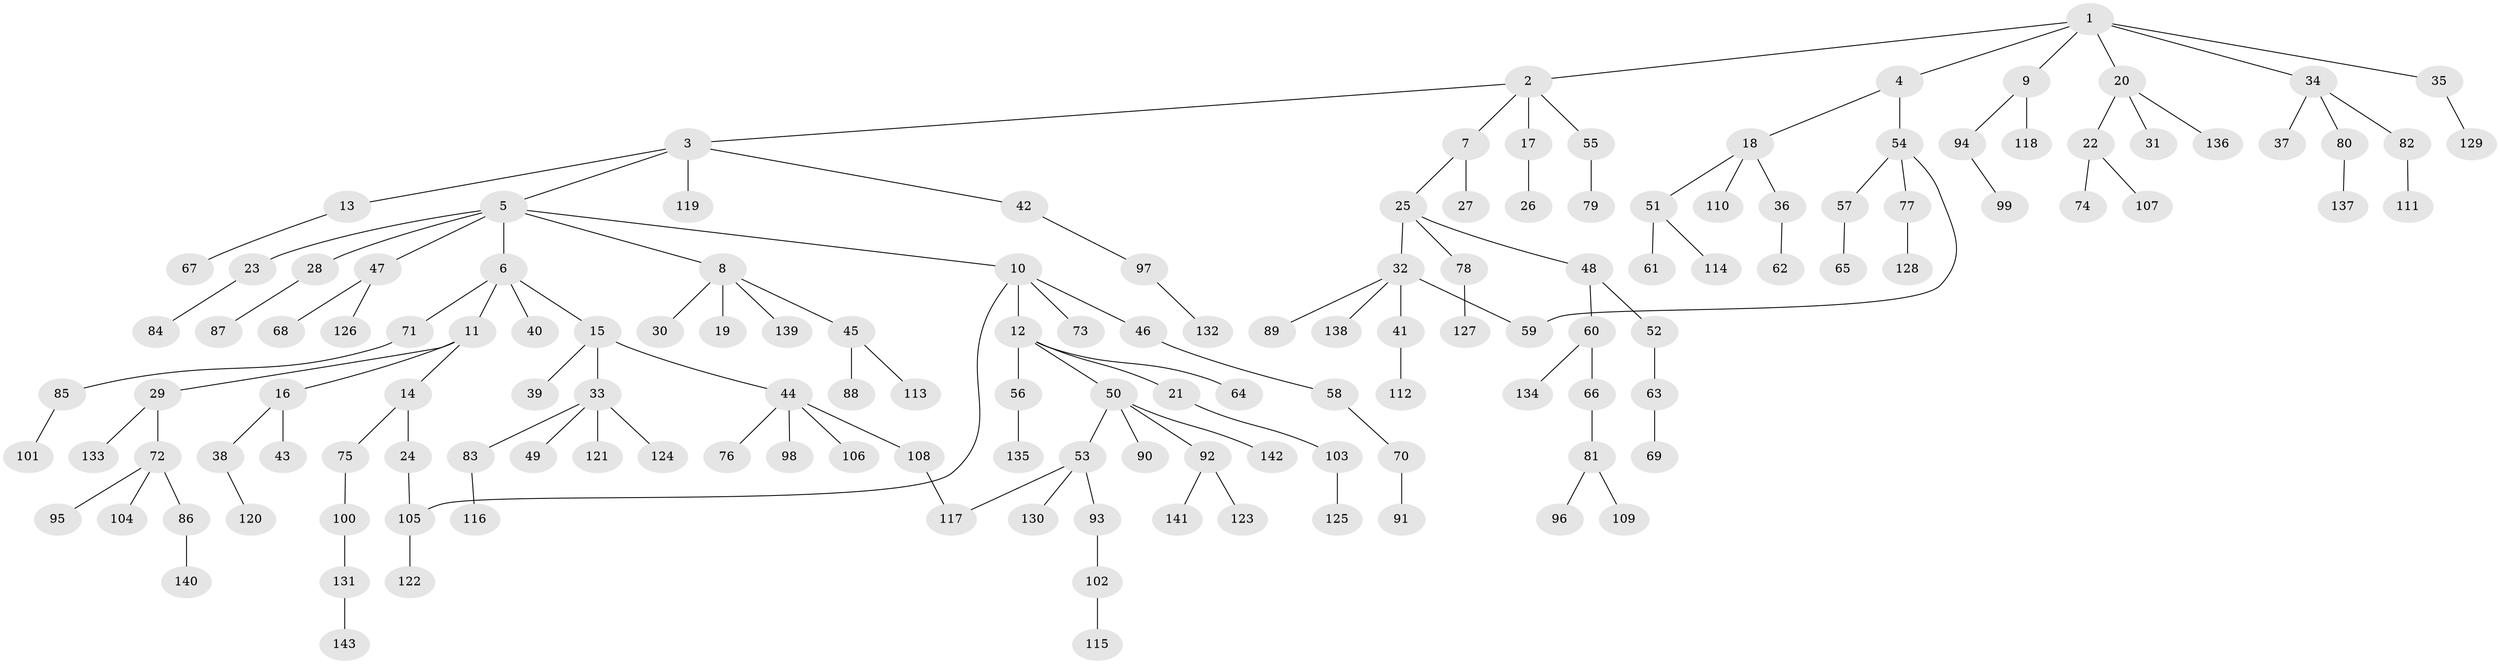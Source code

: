 // coarse degree distribution, {5: 0.046511627906976744, 2: 0.23255813953488372, 4: 0.09302325581395349, 6: 0.023255813953488372, 3: 0.13953488372093023, 1: 0.46511627906976744}
// Generated by graph-tools (version 1.1) at 2025/48/03/04/25 22:48:45]
// undirected, 143 vertices, 145 edges
graph export_dot {
  node [color=gray90,style=filled];
  1;
  2;
  3;
  4;
  5;
  6;
  7;
  8;
  9;
  10;
  11;
  12;
  13;
  14;
  15;
  16;
  17;
  18;
  19;
  20;
  21;
  22;
  23;
  24;
  25;
  26;
  27;
  28;
  29;
  30;
  31;
  32;
  33;
  34;
  35;
  36;
  37;
  38;
  39;
  40;
  41;
  42;
  43;
  44;
  45;
  46;
  47;
  48;
  49;
  50;
  51;
  52;
  53;
  54;
  55;
  56;
  57;
  58;
  59;
  60;
  61;
  62;
  63;
  64;
  65;
  66;
  67;
  68;
  69;
  70;
  71;
  72;
  73;
  74;
  75;
  76;
  77;
  78;
  79;
  80;
  81;
  82;
  83;
  84;
  85;
  86;
  87;
  88;
  89;
  90;
  91;
  92;
  93;
  94;
  95;
  96;
  97;
  98;
  99;
  100;
  101;
  102;
  103;
  104;
  105;
  106;
  107;
  108;
  109;
  110;
  111;
  112;
  113;
  114;
  115;
  116;
  117;
  118;
  119;
  120;
  121;
  122;
  123;
  124;
  125;
  126;
  127;
  128;
  129;
  130;
  131;
  132;
  133;
  134;
  135;
  136;
  137;
  138;
  139;
  140;
  141;
  142;
  143;
  1 -- 2;
  1 -- 4;
  1 -- 9;
  1 -- 20;
  1 -- 34;
  1 -- 35;
  2 -- 3;
  2 -- 7;
  2 -- 17;
  2 -- 55;
  3 -- 5;
  3 -- 13;
  3 -- 42;
  3 -- 119;
  4 -- 18;
  4 -- 54;
  5 -- 6;
  5 -- 8;
  5 -- 10;
  5 -- 23;
  5 -- 28;
  5 -- 47;
  6 -- 11;
  6 -- 15;
  6 -- 40;
  6 -- 71;
  7 -- 25;
  7 -- 27;
  8 -- 19;
  8 -- 30;
  8 -- 45;
  8 -- 139;
  9 -- 94;
  9 -- 118;
  10 -- 12;
  10 -- 46;
  10 -- 73;
  10 -- 105;
  11 -- 14;
  11 -- 16;
  11 -- 29;
  12 -- 21;
  12 -- 50;
  12 -- 56;
  12 -- 64;
  13 -- 67;
  14 -- 24;
  14 -- 75;
  15 -- 33;
  15 -- 39;
  15 -- 44;
  16 -- 38;
  16 -- 43;
  17 -- 26;
  18 -- 36;
  18 -- 51;
  18 -- 110;
  20 -- 22;
  20 -- 31;
  20 -- 136;
  21 -- 103;
  22 -- 74;
  22 -- 107;
  23 -- 84;
  24 -- 105;
  25 -- 32;
  25 -- 48;
  25 -- 78;
  28 -- 87;
  29 -- 72;
  29 -- 133;
  32 -- 41;
  32 -- 89;
  32 -- 138;
  32 -- 59;
  33 -- 49;
  33 -- 83;
  33 -- 121;
  33 -- 124;
  34 -- 37;
  34 -- 80;
  34 -- 82;
  35 -- 129;
  36 -- 62;
  38 -- 120;
  41 -- 112;
  42 -- 97;
  44 -- 76;
  44 -- 98;
  44 -- 106;
  44 -- 108;
  45 -- 88;
  45 -- 113;
  46 -- 58;
  47 -- 68;
  47 -- 126;
  48 -- 52;
  48 -- 60;
  50 -- 53;
  50 -- 90;
  50 -- 92;
  50 -- 142;
  51 -- 61;
  51 -- 114;
  52 -- 63;
  53 -- 93;
  53 -- 117;
  53 -- 130;
  54 -- 57;
  54 -- 59;
  54 -- 77;
  55 -- 79;
  56 -- 135;
  57 -- 65;
  58 -- 70;
  60 -- 66;
  60 -- 134;
  63 -- 69;
  66 -- 81;
  70 -- 91;
  71 -- 85;
  72 -- 86;
  72 -- 95;
  72 -- 104;
  75 -- 100;
  77 -- 128;
  78 -- 127;
  80 -- 137;
  81 -- 96;
  81 -- 109;
  82 -- 111;
  83 -- 116;
  85 -- 101;
  86 -- 140;
  92 -- 123;
  92 -- 141;
  93 -- 102;
  94 -- 99;
  97 -- 132;
  100 -- 131;
  102 -- 115;
  103 -- 125;
  105 -- 122;
  108 -- 117;
  131 -- 143;
}
